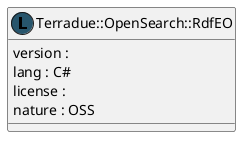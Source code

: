 @startuml
  class "Terradue::OpenSearch::RdfEO" as namespace_terradue_1_1_open_search_1_1_rdf_e_o << (L, #27556C) >> [[../namespaces/namespace_terradue_1_1_open_search_1_1_rdf_e_o.html]] {
     version : 
     lang : C#
     license : 
     nature : OSS
  }
@enduml
